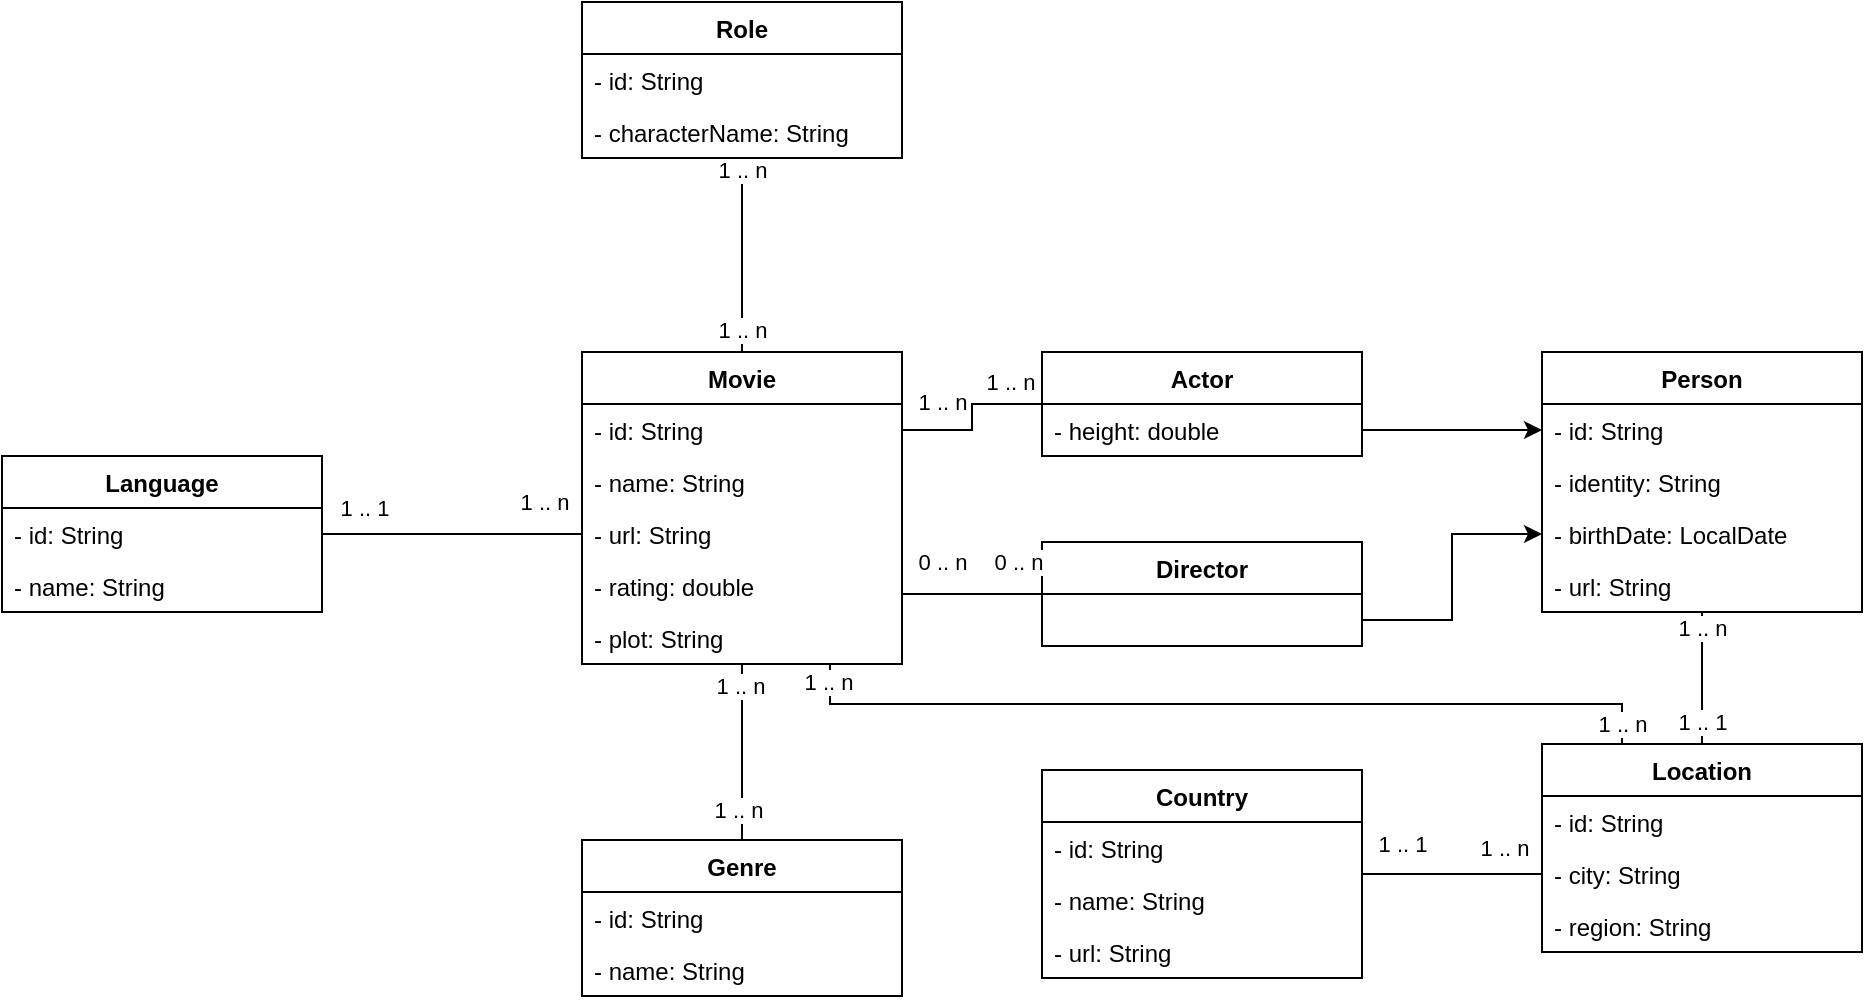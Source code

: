 <mxfile version="24.5.3" type="device">
  <diagram name="Page-1" id="61z-dl2jqZq5NF-Vf808">
    <mxGraphModel dx="1195" dy="684" grid="1" gridSize="10" guides="1" tooltips="1" connect="1" arrows="1" fold="1" page="1" pageScale="1" pageWidth="827" pageHeight="1169" math="0" shadow="0">
      <root>
        <mxCell id="0" />
        <mxCell id="1" parent="0" />
        <mxCell id="AYZxzGrRqgFVn0_Ld9h1-1" value="Movie" style="swimlane;fontStyle=1;align=center;verticalAlign=top;childLayout=stackLayout;horizontal=1;startSize=26;horizontalStack=0;resizeParent=1;resizeParentMax=0;resizeLast=0;collapsible=1;marginBottom=0;whiteSpace=wrap;html=1;" vertex="1" parent="1">
          <mxGeometry x="320" y="285" width="160" height="156" as="geometry" />
        </mxCell>
        <mxCell id="AYZxzGrRqgFVn0_Ld9h1-2" value="&lt;div&gt;- id: String&lt;/div&gt;" style="text;strokeColor=none;fillColor=none;align=left;verticalAlign=top;spacingLeft=4;spacingRight=4;overflow=hidden;rotatable=0;points=[[0,0.5],[1,0.5]];portConstraint=eastwest;whiteSpace=wrap;html=1;" vertex="1" parent="AYZxzGrRqgFVn0_Ld9h1-1">
          <mxGeometry y="26" width="160" height="26" as="geometry" />
        </mxCell>
        <mxCell id="AYZxzGrRqgFVn0_Ld9h1-5" value="- name: String" style="text;strokeColor=none;fillColor=none;align=left;verticalAlign=top;spacingLeft=4;spacingRight=4;overflow=hidden;rotatable=0;points=[[0,0.5],[1,0.5]];portConstraint=eastwest;whiteSpace=wrap;html=1;" vertex="1" parent="AYZxzGrRqgFVn0_Ld9h1-1">
          <mxGeometry y="52" width="160" height="26" as="geometry" />
        </mxCell>
        <mxCell id="AYZxzGrRqgFVn0_Ld9h1-8" value="- url: String" style="text;strokeColor=none;fillColor=none;align=left;verticalAlign=top;spacingLeft=4;spacingRight=4;overflow=hidden;rotatable=0;points=[[0,0.5],[1,0.5]];portConstraint=eastwest;whiteSpace=wrap;html=1;" vertex="1" parent="AYZxzGrRqgFVn0_Ld9h1-1">
          <mxGeometry y="78" width="160" height="26" as="geometry" />
        </mxCell>
        <mxCell id="AYZxzGrRqgFVn0_Ld9h1-7" value="- rating: double" style="text;strokeColor=none;fillColor=none;align=left;verticalAlign=top;spacingLeft=4;spacingRight=4;overflow=hidden;rotatable=0;points=[[0,0.5],[1,0.5]];portConstraint=eastwest;whiteSpace=wrap;html=1;" vertex="1" parent="AYZxzGrRqgFVn0_Ld9h1-1">
          <mxGeometry y="104" width="160" height="26" as="geometry" />
        </mxCell>
        <mxCell id="AYZxzGrRqgFVn0_Ld9h1-6" value="- plot: String" style="text;strokeColor=none;fillColor=none;align=left;verticalAlign=top;spacingLeft=4;spacingRight=4;overflow=hidden;rotatable=0;points=[[0,0.5],[1,0.5]];portConstraint=eastwest;whiteSpace=wrap;html=1;" vertex="1" parent="AYZxzGrRqgFVn0_Ld9h1-1">
          <mxGeometry y="130" width="160" height="26" as="geometry" />
        </mxCell>
        <mxCell id="AYZxzGrRqgFVn0_Ld9h1-69" style="edgeStyle=orthogonalEdgeStyle;rounded=0;orthogonalLoop=1;jettySize=auto;html=1;exitX=0;exitY=0.5;exitDx=0;exitDy=0;entryX=1;entryY=0.5;entryDx=0;entryDy=0;endArrow=none;endFill=0;" edge="1" parent="1" source="AYZxzGrRqgFVn0_Ld9h1-11" target="AYZxzGrRqgFVn0_Ld9h1-2">
          <mxGeometry relative="1" as="geometry" />
        </mxCell>
        <mxCell id="AYZxzGrRqgFVn0_Ld9h1-70" value="1 .. n" style="edgeLabel;html=1;align=center;verticalAlign=middle;resizable=0;points=[];" vertex="1" connectable="0" parent="AYZxzGrRqgFVn0_Ld9h1-69">
          <mxGeometry x="-0.606" relative="1" as="geometry">
            <mxPoint y="-11" as="offset" />
          </mxGeometry>
        </mxCell>
        <mxCell id="AYZxzGrRqgFVn0_Ld9h1-71" value="1 .. n" style="edgeLabel;html=1;align=center;verticalAlign=middle;resizable=0;points=[];" vertex="1" connectable="0" parent="AYZxzGrRqgFVn0_Ld9h1-69">
          <mxGeometry x="0.767" relative="1" as="geometry">
            <mxPoint x="10" y="-14" as="offset" />
          </mxGeometry>
        </mxCell>
        <mxCell id="AYZxzGrRqgFVn0_Ld9h1-11" value="Actor" style="swimlane;fontStyle=1;align=center;verticalAlign=top;childLayout=stackLayout;horizontal=1;startSize=26;horizontalStack=0;resizeParent=1;resizeParentMax=0;resizeLast=0;collapsible=1;marginBottom=0;whiteSpace=wrap;html=1;" vertex="1" parent="1">
          <mxGeometry x="550" y="285" width="160" height="52" as="geometry" />
        </mxCell>
        <mxCell id="AYZxzGrRqgFVn0_Ld9h1-16" value="- height: double" style="text;strokeColor=none;fillColor=none;align=left;verticalAlign=top;spacingLeft=4;spacingRight=4;overflow=hidden;rotatable=0;points=[[0,0.5],[1,0.5]];portConstraint=eastwest;whiteSpace=wrap;html=1;" vertex="1" parent="AYZxzGrRqgFVn0_Ld9h1-11">
          <mxGeometry y="26" width="160" height="26" as="geometry" />
        </mxCell>
        <mxCell id="AYZxzGrRqgFVn0_Ld9h1-22" value="Director" style="swimlane;fontStyle=1;align=center;verticalAlign=top;childLayout=stackLayout;horizontal=1;startSize=26;horizontalStack=0;resizeParent=1;resizeParentMax=0;resizeLast=0;collapsible=1;marginBottom=0;whiteSpace=wrap;html=1;" vertex="1" parent="1">
          <mxGeometry x="550" y="380" width="160" height="52" as="geometry" />
        </mxCell>
        <mxCell id="AYZxzGrRqgFVn0_Ld9h1-31" value="&amp;nbsp;" style="text;strokeColor=none;fillColor=none;align=left;verticalAlign=top;spacingLeft=4;spacingRight=4;overflow=hidden;rotatable=0;points=[[0,0.5],[1,0.5]];portConstraint=eastwest;whiteSpace=wrap;html=1;" vertex="1" parent="AYZxzGrRqgFVn0_Ld9h1-22">
          <mxGeometry y="26" width="160" height="26" as="geometry" />
        </mxCell>
        <mxCell id="AYZxzGrRqgFVn0_Ld9h1-62" style="edgeStyle=orthogonalEdgeStyle;rounded=0;orthogonalLoop=1;jettySize=auto;html=1;exitX=0.5;exitY=0;exitDx=0;exitDy=0;endArrow=none;endFill=0;" edge="1" parent="1" source="AYZxzGrRqgFVn0_Ld9h1-26" target="AYZxzGrRqgFVn0_Ld9h1-1">
          <mxGeometry relative="1" as="geometry" />
        </mxCell>
        <mxCell id="AYZxzGrRqgFVn0_Ld9h1-63" value="1 .. n" style="edgeLabel;html=1;align=center;verticalAlign=middle;resizable=0;points=[];" vertex="1" connectable="0" parent="AYZxzGrRqgFVn0_Ld9h1-62">
          <mxGeometry x="0.753" y="1" relative="1" as="geometry">
            <mxPoint as="offset" />
          </mxGeometry>
        </mxCell>
        <mxCell id="AYZxzGrRqgFVn0_Ld9h1-64" value="1 .. n" style="edgeLabel;html=1;align=center;verticalAlign=middle;resizable=0;points=[];" vertex="1" connectable="0" parent="AYZxzGrRqgFVn0_Ld9h1-62">
          <mxGeometry x="-0.662" y="2" relative="1" as="geometry">
            <mxPoint as="offset" />
          </mxGeometry>
        </mxCell>
        <mxCell id="AYZxzGrRqgFVn0_Ld9h1-26" value="Genre" style="swimlane;fontStyle=1;align=center;verticalAlign=top;childLayout=stackLayout;horizontal=1;startSize=26;horizontalStack=0;resizeParent=1;resizeParentMax=0;resizeLast=0;collapsible=1;marginBottom=0;whiteSpace=wrap;html=1;" vertex="1" parent="1">
          <mxGeometry x="320" y="529" width="160" height="78" as="geometry" />
        </mxCell>
        <mxCell id="AYZxzGrRqgFVn0_Ld9h1-27" value="- id: String" style="text;strokeColor=none;fillColor=none;align=left;verticalAlign=top;spacingLeft=4;spacingRight=4;overflow=hidden;rotatable=0;points=[[0,0.5],[1,0.5]];portConstraint=eastwest;whiteSpace=wrap;html=1;" vertex="1" parent="AYZxzGrRqgFVn0_Ld9h1-26">
          <mxGeometry y="26" width="160" height="26" as="geometry" />
        </mxCell>
        <mxCell id="AYZxzGrRqgFVn0_Ld9h1-37" value="- name: String" style="text;strokeColor=none;fillColor=none;align=left;verticalAlign=top;spacingLeft=4;spacingRight=4;overflow=hidden;rotatable=0;points=[[0,0.5],[1,0.5]];portConstraint=eastwest;whiteSpace=wrap;html=1;" vertex="1" parent="AYZxzGrRqgFVn0_Ld9h1-26">
          <mxGeometry y="52" width="160" height="26" as="geometry" />
        </mxCell>
        <mxCell id="AYZxzGrRqgFVn0_Ld9h1-78" style="edgeStyle=orthogonalEdgeStyle;rounded=0;orthogonalLoop=1;jettySize=auto;html=1;exitX=1;exitY=0.5;exitDx=0;exitDy=0;entryX=0;entryY=0.5;entryDx=0;entryDy=0;endArrow=none;endFill=0;" edge="1" parent="1" source="AYZxzGrRqgFVn0_Ld9h1-33" target="AYZxzGrRqgFVn0_Ld9h1-77">
          <mxGeometry relative="1" as="geometry" />
        </mxCell>
        <mxCell id="AYZxzGrRqgFVn0_Ld9h1-79" value="1 .. n" style="edgeLabel;html=1;align=center;verticalAlign=middle;resizable=0;points=[];" vertex="1" connectable="0" parent="AYZxzGrRqgFVn0_Ld9h1-78">
          <mxGeometry x="0.787" y="1" relative="1" as="geometry">
            <mxPoint x="-10" y="-12" as="offset" />
          </mxGeometry>
        </mxCell>
        <mxCell id="AYZxzGrRqgFVn0_Ld9h1-80" value="1 .. 1" style="edgeLabel;html=1;align=center;verticalAlign=middle;resizable=0;points=[];" vertex="1" connectable="0" parent="AYZxzGrRqgFVn0_Ld9h1-78">
          <mxGeometry x="-0.787" relative="1" as="geometry">
            <mxPoint x="10" y="-15" as="offset" />
          </mxGeometry>
        </mxCell>
        <mxCell id="AYZxzGrRqgFVn0_Ld9h1-33" value="Country" style="swimlane;fontStyle=1;align=center;verticalAlign=top;childLayout=stackLayout;horizontal=1;startSize=26;horizontalStack=0;resizeParent=1;resizeParentMax=0;resizeLast=0;collapsible=1;marginBottom=0;whiteSpace=wrap;html=1;" vertex="1" parent="1">
          <mxGeometry x="550" y="494" width="160" height="104" as="geometry" />
        </mxCell>
        <mxCell id="AYZxzGrRqgFVn0_Ld9h1-34" value="- id: String" style="text;strokeColor=none;fillColor=none;align=left;verticalAlign=top;spacingLeft=4;spacingRight=4;overflow=hidden;rotatable=0;points=[[0,0.5],[1,0.5]];portConstraint=eastwest;whiteSpace=wrap;html=1;" vertex="1" parent="AYZxzGrRqgFVn0_Ld9h1-33">
          <mxGeometry y="26" width="160" height="26" as="geometry" />
        </mxCell>
        <mxCell id="AYZxzGrRqgFVn0_Ld9h1-88" value="- name: String" style="text;strokeColor=none;fillColor=none;align=left;verticalAlign=top;spacingLeft=4;spacingRight=4;overflow=hidden;rotatable=0;points=[[0,0.5],[1,0.5]];portConstraint=eastwest;whiteSpace=wrap;html=1;" vertex="1" parent="AYZxzGrRqgFVn0_Ld9h1-33">
          <mxGeometry y="52" width="160" height="26" as="geometry" />
        </mxCell>
        <mxCell id="AYZxzGrRqgFVn0_Ld9h1-87" value="- url: String" style="text;strokeColor=none;fillColor=none;align=left;verticalAlign=top;spacingLeft=4;spacingRight=4;overflow=hidden;rotatable=0;points=[[0,0.5],[1,0.5]];portConstraint=eastwest;whiteSpace=wrap;html=1;" vertex="1" parent="AYZxzGrRqgFVn0_Ld9h1-33">
          <mxGeometry y="78" width="160" height="26" as="geometry" />
        </mxCell>
        <mxCell id="AYZxzGrRqgFVn0_Ld9h1-38" value="Person" style="swimlane;fontStyle=1;align=center;verticalAlign=top;childLayout=stackLayout;horizontal=1;startSize=26;horizontalStack=0;resizeParent=1;resizeParentMax=0;resizeLast=0;collapsible=1;marginBottom=0;whiteSpace=wrap;html=1;" vertex="1" parent="1">
          <mxGeometry x="800" y="285" width="160" height="130" as="geometry" />
        </mxCell>
        <mxCell id="AYZxzGrRqgFVn0_Ld9h1-39" value="- id: String" style="text;strokeColor=none;fillColor=none;align=left;verticalAlign=top;spacingLeft=4;spacingRight=4;overflow=hidden;rotatable=0;points=[[0,0.5],[1,0.5]];portConstraint=eastwest;whiteSpace=wrap;html=1;" vertex="1" parent="AYZxzGrRqgFVn0_Ld9h1-38">
          <mxGeometry y="26" width="160" height="26" as="geometry" />
        </mxCell>
        <mxCell id="AYZxzGrRqgFVn0_Ld9h1-40" value="- identity: String" style="text;strokeColor=none;fillColor=none;align=left;verticalAlign=top;spacingLeft=4;spacingRight=4;overflow=hidden;rotatable=0;points=[[0,0.5],[1,0.5]];portConstraint=eastwest;whiteSpace=wrap;html=1;" vertex="1" parent="AYZxzGrRqgFVn0_Ld9h1-38">
          <mxGeometry y="52" width="160" height="26" as="geometry" />
        </mxCell>
        <mxCell id="AYZxzGrRqgFVn0_Ld9h1-41" value="- birthDate: LocalDate" style="text;strokeColor=none;fillColor=none;align=left;verticalAlign=top;spacingLeft=4;spacingRight=4;overflow=hidden;rotatable=0;points=[[0,0.5],[1,0.5]];portConstraint=eastwest;whiteSpace=wrap;html=1;" vertex="1" parent="AYZxzGrRqgFVn0_Ld9h1-38">
          <mxGeometry y="78" width="160" height="26" as="geometry" />
        </mxCell>
        <mxCell id="AYZxzGrRqgFVn0_Ld9h1-89" value="- url: String" style="text;strokeColor=none;fillColor=none;align=left;verticalAlign=top;spacingLeft=4;spacingRight=4;overflow=hidden;rotatable=0;points=[[0,0.5],[1,0.5]];portConstraint=eastwest;whiteSpace=wrap;html=1;" vertex="1" parent="AYZxzGrRqgFVn0_Ld9h1-38">
          <mxGeometry y="104" width="160" height="26" as="geometry" />
        </mxCell>
        <mxCell id="AYZxzGrRqgFVn0_Ld9h1-81" style="edgeStyle=orthogonalEdgeStyle;rounded=0;orthogonalLoop=1;jettySize=auto;html=1;exitX=0.5;exitY=0;exitDx=0;exitDy=0;endArrow=none;endFill=0;" edge="1" parent="1" source="AYZxzGrRqgFVn0_Ld9h1-44" target="AYZxzGrRqgFVn0_Ld9h1-38">
          <mxGeometry relative="1" as="geometry" />
        </mxCell>
        <mxCell id="AYZxzGrRqgFVn0_Ld9h1-82" value="1 .. n" style="edgeLabel;html=1;align=center;verticalAlign=middle;resizable=0;points=[];" vertex="1" connectable="0" parent="AYZxzGrRqgFVn0_Ld9h1-81">
          <mxGeometry x="0.763" relative="1" as="geometry">
            <mxPoint as="offset" />
          </mxGeometry>
        </mxCell>
        <mxCell id="AYZxzGrRqgFVn0_Ld9h1-83" value="1 .. 1" style="edgeLabel;html=1;align=center;verticalAlign=middle;resizable=0;points=[];" vertex="1" connectable="0" parent="AYZxzGrRqgFVn0_Ld9h1-81">
          <mxGeometry x="-0.669" relative="1" as="geometry">
            <mxPoint as="offset" />
          </mxGeometry>
        </mxCell>
        <mxCell id="AYZxzGrRqgFVn0_Ld9h1-44" value="Location" style="swimlane;fontStyle=1;align=center;verticalAlign=top;childLayout=stackLayout;horizontal=1;startSize=26;horizontalStack=0;resizeParent=1;resizeParentMax=0;resizeLast=0;collapsible=1;marginBottom=0;whiteSpace=wrap;html=1;" vertex="1" parent="1">
          <mxGeometry x="800" y="481" width="160" height="104" as="geometry" />
        </mxCell>
        <mxCell id="AYZxzGrRqgFVn0_Ld9h1-45" value="- id: String" style="text;strokeColor=none;fillColor=none;align=left;verticalAlign=top;spacingLeft=4;spacingRight=4;overflow=hidden;rotatable=0;points=[[0,0.5],[1,0.5]];portConstraint=eastwest;whiteSpace=wrap;html=1;" vertex="1" parent="AYZxzGrRqgFVn0_Ld9h1-44">
          <mxGeometry y="26" width="160" height="26" as="geometry" />
        </mxCell>
        <mxCell id="AYZxzGrRqgFVn0_Ld9h1-77" value="- city: String" style="text;strokeColor=none;fillColor=none;align=left;verticalAlign=top;spacingLeft=4;spacingRight=4;overflow=hidden;rotatable=0;points=[[0,0.5],[1,0.5]];portConstraint=eastwest;whiteSpace=wrap;html=1;" vertex="1" parent="AYZxzGrRqgFVn0_Ld9h1-44">
          <mxGeometry y="52" width="160" height="26" as="geometry" />
        </mxCell>
        <mxCell id="AYZxzGrRqgFVn0_Ld9h1-76" value="- region: String" style="text;strokeColor=none;fillColor=none;align=left;verticalAlign=top;spacingLeft=4;spacingRight=4;overflow=hidden;rotatable=0;points=[[0,0.5],[1,0.5]];portConstraint=eastwest;whiteSpace=wrap;html=1;" vertex="1" parent="AYZxzGrRqgFVn0_Ld9h1-44">
          <mxGeometry y="78" width="160" height="26" as="geometry" />
        </mxCell>
        <mxCell id="AYZxzGrRqgFVn0_Ld9h1-65" style="edgeStyle=orthogonalEdgeStyle;rounded=0;orthogonalLoop=1;jettySize=auto;html=1;exitX=0.5;exitY=1;exitDx=0;exitDy=0;endArrow=none;endFill=0;" edge="1" parent="1" source="AYZxzGrRqgFVn0_Ld9h1-48" target="AYZxzGrRqgFVn0_Ld9h1-1">
          <mxGeometry relative="1" as="geometry" />
        </mxCell>
        <mxCell id="AYZxzGrRqgFVn0_Ld9h1-66" value="1 .. n" style="edgeLabel;html=1;align=center;verticalAlign=middle;resizable=0;points=[];" vertex="1" connectable="0" parent="AYZxzGrRqgFVn0_Ld9h1-65">
          <mxGeometry x="-0.878" relative="1" as="geometry">
            <mxPoint as="offset" />
          </mxGeometry>
        </mxCell>
        <mxCell id="AYZxzGrRqgFVn0_Ld9h1-67" value="1 .. n" style="edgeLabel;html=1;align=center;verticalAlign=middle;resizable=0;points=[];" vertex="1" connectable="0" parent="AYZxzGrRqgFVn0_Ld9h1-65">
          <mxGeometry x="0.778" relative="1" as="geometry">
            <mxPoint as="offset" />
          </mxGeometry>
        </mxCell>
        <mxCell id="AYZxzGrRqgFVn0_Ld9h1-48" value="Role" style="swimlane;fontStyle=1;align=center;verticalAlign=top;childLayout=stackLayout;horizontal=1;startSize=26;horizontalStack=0;resizeParent=1;resizeParentMax=0;resizeLast=0;collapsible=1;marginBottom=0;whiteSpace=wrap;html=1;" vertex="1" parent="1">
          <mxGeometry x="320" y="110" width="160" height="78" as="geometry" />
        </mxCell>
        <mxCell id="AYZxzGrRqgFVn0_Ld9h1-49" value="- id: String" style="text;strokeColor=none;fillColor=none;align=left;verticalAlign=top;spacingLeft=4;spacingRight=4;overflow=hidden;rotatable=0;points=[[0,0.5],[1,0.5]];portConstraint=eastwest;whiteSpace=wrap;html=1;" vertex="1" parent="AYZxzGrRqgFVn0_Ld9h1-48">
          <mxGeometry y="26" width="160" height="26" as="geometry" />
        </mxCell>
        <mxCell id="AYZxzGrRqgFVn0_Ld9h1-68" value="- characterName: String" style="text;strokeColor=none;fillColor=none;align=left;verticalAlign=top;spacingLeft=4;spacingRight=4;overflow=hidden;rotatable=0;points=[[0,0.5],[1,0.5]];portConstraint=eastwest;whiteSpace=wrap;html=1;" vertex="1" parent="AYZxzGrRqgFVn0_Ld9h1-48">
          <mxGeometry y="52" width="160" height="26" as="geometry" />
        </mxCell>
        <mxCell id="AYZxzGrRqgFVn0_Ld9h1-52" value="Language" style="swimlane;fontStyle=1;align=center;verticalAlign=top;childLayout=stackLayout;horizontal=1;startSize=26;horizontalStack=0;resizeParent=1;resizeParentMax=0;resizeLast=0;collapsible=1;marginBottom=0;whiteSpace=wrap;html=1;" vertex="1" parent="1">
          <mxGeometry x="30" y="337" width="160" height="78" as="geometry" />
        </mxCell>
        <mxCell id="AYZxzGrRqgFVn0_Ld9h1-53" value="- id: String" style="text;strokeColor=none;fillColor=none;align=left;verticalAlign=top;spacingLeft=4;spacingRight=4;overflow=hidden;rotatable=0;points=[[0,0.5],[1,0.5]];portConstraint=eastwest;whiteSpace=wrap;html=1;" vertex="1" parent="AYZxzGrRqgFVn0_Ld9h1-52">
          <mxGeometry y="26" width="160" height="26" as="geometry" />
        </mxCell>
        <mxCell id="AYZxzGrRqgFVn0_Ld9h1-58" value="- name: String" style="text;strokeColor=none;fillColor=none;align=left;verticalAlign=top;spacingLeft=4;spacingRight=4;overflow=hidden;rotatable=0;points=[[0,0.5],[1,0.5]];portConstraint=eastwest;whiteSpace=wrap;html=1;" vertex="1" parent="AYZxzGrRqgFVn0_Ld9h1-52">
          <mxGeometry y="52" width="160" height="26" as="geometry" />
        </mxCell>
        <mxCell id="AYZxzGrRqgFVn0_Ld9h1-56" style="edgeStyle=orthogonalEdgeStyle;rounded=0;orthogonalLoop=1;jettySize=auto;html=1;exitX=1;exitY=0.5;exitDx=0;exitDy=0;entryX=0;entryY=0.5;entryDx=0;entryDy=0;" edge="1" parent="1" source="AYZxzGrRqgFVn0_Ld9h1-16" target="AYZxzGrRqgFVn0_Ld9h1-39">
          <mxGeometry relative="1" as="geometry" />
        </mxCell>
        <mxCell id="AYZxzGrRqgFVn0_Ld9h1-57" style="edgeStyle=orthogonalEdgeStyle;rounded=0;orthogonalLoop=1;jettySize=auto;html=1;exitX=1;exitY=0.5;exitDx=0;exitDy=0;entryX=0;entryY=0.5;entryDx=0;entryDy=0;" edge="1" parent="1" source="AYZxzGrRqgFVn0_Ld9h1-31" target="AYZxzGrRqgFVn0_Ld9h1-41">
          <mxGeometry relative="1" as="geometry" />
        </mxCell>
        <mxCell id="AYZxzGrRqgFVn0_Ld9h1-59" style="edgeStyle=orthogonalEdgeStyle;rounded=0;orthogonalLoop=1;jettySize=auto;html=1;exitX=1;exitY=0.5;exitDx=0;exitDy=0;entryX=0;entryY=0.5;entryDx=0;entryDy=0;endArrow=none;endFill=0;" edge="1" parent="1" source="AYZxzGrRqgFVn0_Ld9h1-53" target="AYZxzGrRqgFVn0_Ld9h1-8">
          <mxGeometry relative="1" as="geometry" />
        </mxCell>
        <mxCell id="AYZxzGrRqgFVn0_Ld9h1-60" value="1 .. 1" style="edgeLabel;html=1;align=center;verticalAlign=middle;resizable=0;points=[];" vertex="1" connectable="0" parent="AYZxzGrRqgFVn0_Ld9h1-59">
          <mxGeometry x="-0.679" y="2" relative="1" as="geometry">
            <mxPoint y="-11" as="offset" />
          </mxGeometry>
        </mxCell>
        <mxCell id="AYZxzGrRqgFVn0_Ld9h1-61" value="1 .. n" style="edgeLabel;html=1;align=center;verticalAlign=middle;resizable=0;points=[];" vertex="1" connectable="0" parent="AYZxzGrRqgFVn0_Ld9h1-59">
          <mxGeometry x="0.468" relative="1" as="geometry">
            <mxPoint x="15" y="-16" as="offset" />
          </mxGeometry>
        </mxCell>
        <mxCell id="AYZxzGrRqgFVn0_Ld9h1-72" style="edgeStyle=orthogonalEdgeStyle;rounded=0;orthogonalLoop=1;jettySize=auto;html=1;exitX=0;exitY=0.5;exitDx=0;exitDy=0;endArrow=none;endFill=0;" edge="1" parent="1" source="AYZxzGrRqgFVn0_Ld9h1-22">
          <mxGeometry relative="1" as="geometry">
            <mxPoint x="480" y="406" as="targetPoint" />
          </mxGeometry>
        </mxCell>
        <mxCell id="AYZxzGrRqgFVn0_Ld9h1-73" value="0 .. n" style="edgeLabel;html=1;align=center;verticalAlign=middle;resizable=0;points=[];" vertex="1" connectable="0" parent="AYZxzGrRqgFVn0_Ld9h1-72">
          <mxGeometry x="-0.665" relative="1" as="geometry">
            <mxPoint y="-16" as="offset" />
          </mxGeometry>
        </mxCell>
        <mxCell id="AYZxzGrRqgFVn0_Ld9h1-74" value="0 .. n" style="edgeLabel;html=1;align=center;verticalAlign=middle;resizable=0;points=[];" vertex="1" connectable="0" parent="AYZxzGrRqgFVn0_Ld9h1-72">
          <mxGeometry x="0.868" relative="1" as="geometry">
            <mxPoint x="15" y="-16" as="offset" />
          </mxGeometry>
        </mxCell>
        <mxCell id="AYZxzGrRqgFVn0_Ld9h1-84" style="edgeStyle=orthogonalEdgeStyle;rounded=0;orthogonalLoop=1;jettySize=auto;html=1;exitX=0.25;exitY=0;exitDx=0;exitDy=0;entryX=0.775;entryY=1;entryDx=0;entryDy=0;entryPerimeter=0;endArrow=none;endFill=0;" edge="1" parent="1" source="AYZxzGrRqgFVn0_Ld9h1-44" target="AYZxzGrRqgFVn0_Ld9h1-6">
          <mxGeometry relative="1" as="geometry" />
        </mxCell>
        <mxCell id="AYZxzGrRqgFVn0_Ld9h1-85" value="1 .. n" style="edgeLabel;html=1;align=center;verticalAlign=middle;resizable=0;points=[];" vertex="1" connectable="0" parent="AYZxzGrRqgFVn0_Ld9h1-84">
          <mxGeometry x="0.962" y="1" relative="1" as="geometry">
            <mxPoint as="offset" />
          </mxGeometry>
        </mxCell>
        <mxCell id="AYZxzGrRqgFVn0_Ld9h1-86" value="1 .. n" style="edgeLabel;html=1;align=center;verticalAlign=middle;resizable=0;points=[];" vertex="1" connectable="0" parent="AYZxzGrRqgFVn0_Ld9h1-84">
          <mxGeometry x="-0.952" relative="1" as="geometry">
            <mxPoint as="offset" />
          </mxGeometry>
        </mxCell>
      </root>
    </mxGraphModel>
  </diagram>
</mxfile>
